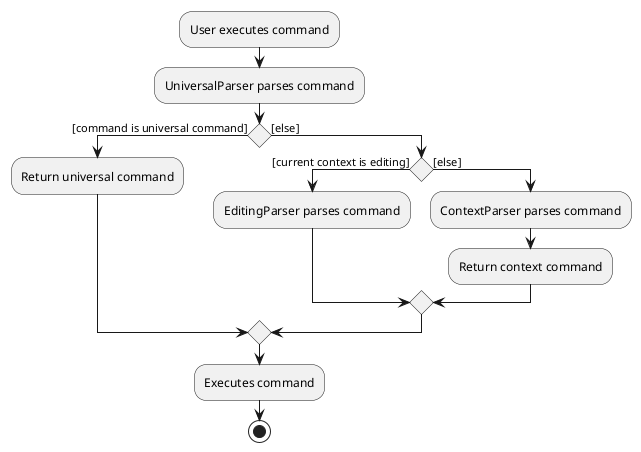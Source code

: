 @startuml
:User executes command;
:UniversalParser parses command;

if () then ([command is universal command])
    :Return universal command;
else ([else])
    if () then ([current context is editing])
        :EditingParser parses command;
    else ([else])
        :ContextParser parses command;
        :Return context command;
    endif
endif

:Executes command;
stop
@enduml

